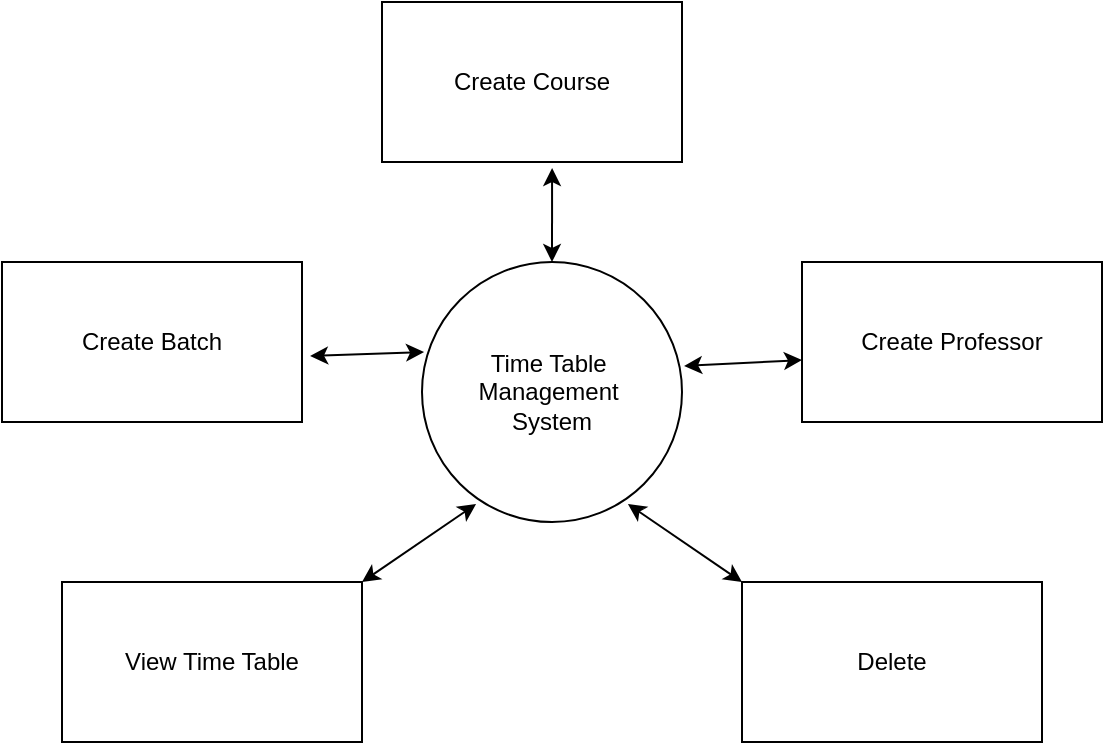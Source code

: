<mxfile version="22.1.0" type="github">
  <diagram name="Page-1" id="XLVY-FmOopXBY4HtX11h">
    <mxGraphModel dx="1120" dy="1538" grid="1" gridSize="10" guides="1" tooltips="1" connect="1" arrows="1" fold="1" page="1" pageScale="1" pageWidth="850" pageHeight="1100" math="0" shadow="0">
      <root>
        <mxCell id="0" />
        <mxCell id="1" parent="0" />
        <mxCell id="N5EQF1YHVNExRI3Zf58e-1" value="Create Batch" style="rounded=0;whiteSpace=wrap;html=1;" vertex="1" parent="1">
          <mxGeometry x="130" y="50" width="150" height="80" as="geometry" />
        </mxCell>
        <mxCell id="N5EQF1YHVNExRI3Zf58e-3" value="Time Table&amp;nbsp;&lt;br&gt;Management&amp;nbsp;&lt;br&gt;System" style="ellipse;whiteSpace=wrap;html=1;aspect=fixed;" vertex="1" parent="1">
          <mxGeometry x="340" y="50" width="130" height="130" as="geometry" />
        </mxCell>
        <mxCell id="N5EQF1YHVNExRI3Zf58e-4" value="View Time Table" style="rounded=0;whiteSpace=wrap;html=1;" vertex="1" parent="1">
          <mxGeometry x="160" y="210" width="150" height="80" as="geometry" />
        </mxCell>
        <mxCell id="N5EQF1YHVNExRI3Zf58e-5" value="Create Course" style="rounded=0;whiteSpace=wrap;html=1;" vertex="1" parent="1">
          <mxGeometry x="320" y="-80" width="150" height="80" as="geometry" />
        </mxCell>
        <mxCell id="N5EQF1YHVNExRI3Zf58e-6" value="Create Professor" style="rounded=0;whiteSpace=wrap;html=1;" vertex="1" parent="1">
          <mxGeometry x="530" y="50" width="150" height="80" as="geometry" />
        </mxCell>
        <mxCell id="N5EQF1YHVNExRI3Zf58e-7" value="Delete" style="rounded=0;whiteSpace=wrap;html=1;" vertex="1" parent="1">
          <mxGeometry x="500" y="210" width="150" height="80" as="geometry" />
        </mxCell>
        <mxCell id="N5EQF1YHVNExRI3Zf58e-8" value="" style="endArrow=classic;startArrow=classic;html=1;rounded=0;entryX=0.208;entryY=0.931;entryDx=0;entryDy=0;entryPerimeter=0;exitX=1;exitY=0;exitDx=0;exitDy=0;" edge="1" parent="1" source="N5EQF1YHVNExRI3Zf58e-4" target="N5EQF1YHVNExRI3Zf58e-3">
          <mxGeometry width="50" height="50" relative="1" as="geometry">
            <mxPoint x="500" y="160" as="sourcePoint" />
            <mxPoint x="550" y="110" as="targetPoint" />
          </mxGeometry>
        </mxCell>
        <mxCell id="N5EQF1YHVNExRI3Zf58e-9" value="" style="endArrow=classic;startArrow=classic;html=1;rounded=0;entryX=0.5;entryY=0;entryDx=0;entryDy=0;exitX=0.567;exitY=1.038;exitDx=0;exitDy=0;exitPerimeter=0;" edge="1" parent="1" source="N5EQF1YHVNExRI3Zf58e-5" target="N5EQF1YHVNExRI3Zf58e-3">
          <mxGeometry width="50" height="50" relative="1" as="geometry">
            <mxPoint x="500" y="160" as="sourcePoint" />
            <mxPoint x="550" y="110" as="targetPoint" />
          </mxGeometry>
        </mxCell>
        <mxCell id="N5EQF1YHVNExRI3Zf58e-10" value="" style="endArrow=classic;startArrow=classic;html=1;rounded=0;exitX=1.027;exitY=0.588;exitDx=0;exitDy=0;entryX=0.008;entryY=0.346;entryDx=0;entryDy=0;entryPerimeter=0;exitPerimeter=0;" edge="1" parent="1" source="N5EQF1YHVNExRI3Zf58e-1" target="N5EQF1YHVNExRI3Zf58e-3">
          <mxGeometry width="50" height="50" relative="1" as="geometry">
            <mxPoint x="500" y="160" as="sourcePoint" />
            <mxPoint x="550" y="110" as="targetPoint" />
          </mxGeometry>
        </mxCell>
        <mxCell id="N5EQF1YHVNExRI3Zf58e-11" value="" style="endArrow=classic;startArrow=classic;html=1;rounded=0;exitX=0.792;exitY=0.931;exitDx=0;exitDy=0;exitPerimeter=0;entryX=0;entryY=0;entryDx=0;entryDy=0;" edge="1" parent="1" source="N5EQF1YHVNExRI3Zf58e-3" target="N5EQF1YHVNExRI3Zf58e-7">
          <mxGeometry width="50" height="50" relative="1" as="geometry">
            <mxPoint x="500" y="160" as="sourcePoint" />
            <mxPoint x="550" y="110" as="targetPoint" />
          </mxGeometry>
        </mxCell>
        <mxCell id="N5EQF1YHVNExRI3Zf58e-12" value="" style="endArrow=classic;startArrow=classic;html=1;rounded=0;exitX=1.008;exitY=0.4;exitDx=0;exitDy=0;exitPerimeter=0;entryX=0;entryY=0.613;entryDx=0;entryDy=0;entryPerimeter=0;" edge="1" parent="1" source="N5EQF1YHVNExRI3Zf58e-3" target="N5EQF1YHVNExRI3Zf58e-6">
          <mxGeometry width="50" height="50" relative="1" as="geometry">
            <mxPoint x="500" y="160" as="sourcePoint" />
            <mxPoint x="550" y="110" as="targetPoint" />
          </mxGeometry>
        </mxCell>
      </root>
    </mxGraphModel>
  </diagram>
</mxfile>

